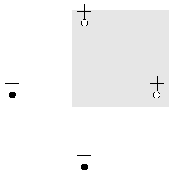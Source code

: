 size(0cm, 3cm);

transform fontsc = scale(1);

pair[] pts = {(3, 0), (0, 3), (-3, 0), (0, -3)};
int[] labs = {1, 1, 0, 0};

path rect = (-0.5, -0.5) -- (-0.5, 3.5) -- (3.5, 3.5) -- (3.5, -0.5) -- cycle;
fill(rect, lightgray);

for (int i = 0; i < pts.length; ++i) {
  int k = labs[i];
  
  pair pos = pts[i];
  path circ = circle(pos, 0.1);
  pen fillclr = (k == 1? white : black);
  draw(circ);
  fill(circ, fillclr);
  
  string str = (k == 1 ? "$+$" : "$-$");
  Label l = Label(str, pos + (0, 0.5));
  label(fontsc * l);
}
